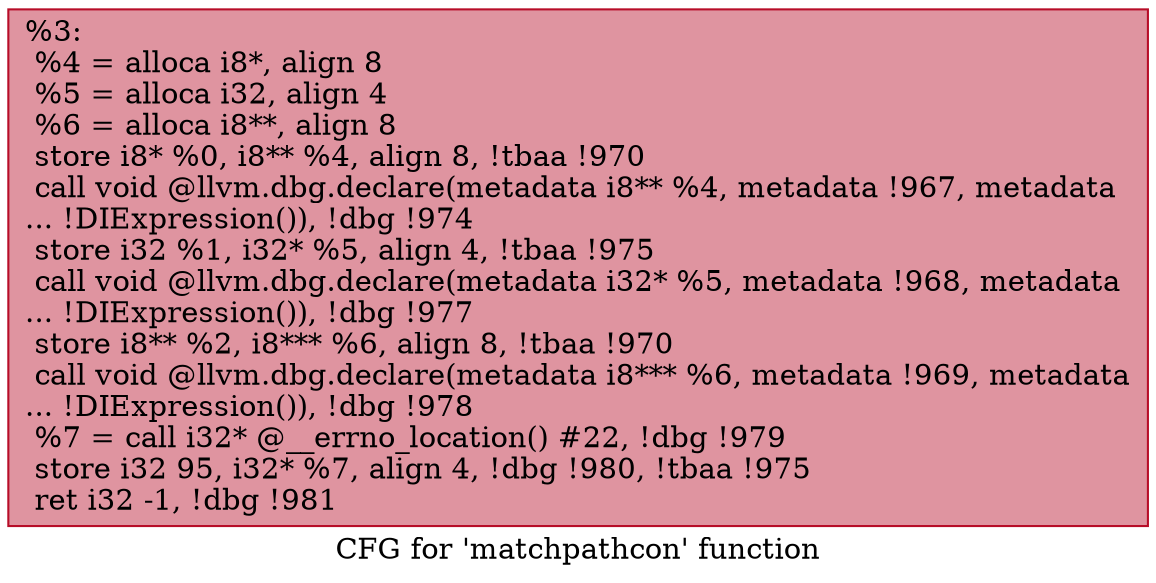 digraph "CFG for 'matchpathcon' function" {
	label="CFG for 'matchpathcon' function";

	Node0x23a0870 [shape=record,color="#b70d28ff", style=filled, fillcolor="#b70d2870",label="{%3:\l  %4 = alloca i8*, align 8\l  %5 = alloca i32, align 4\l  %6 = alloca i8**, align 8\l  store i8* %0, i8** %4, align 8, !tbaa !970\l  call void @llvm.dbg.declare(metadata i8** %4, metadata !967, metadata\l... !DIExpression()), !dbg !974\l  store i32 %1, i32* %5, align 4, !tbaa !975\l  call void @llvm.dbg.declare(metadata i32* %5, metadata !968, metadata\l... !DIExpression()), !dbg !977\l  store i8** %2, i8*** %6, align 8, !tbaa !970\l  call void @llvm.dbg.declare(metadata i8*** %6, metadata !969, metadata\l... !DIExpression()), !dbg !978\l  %7 = call i32* @__errno_location() #22, !dbg !979\l  store i32 95, i32* %7, align 4, !dbg !980, !tbaa !975\l  ret i32 -1, !dbg !981\l}"];
}
